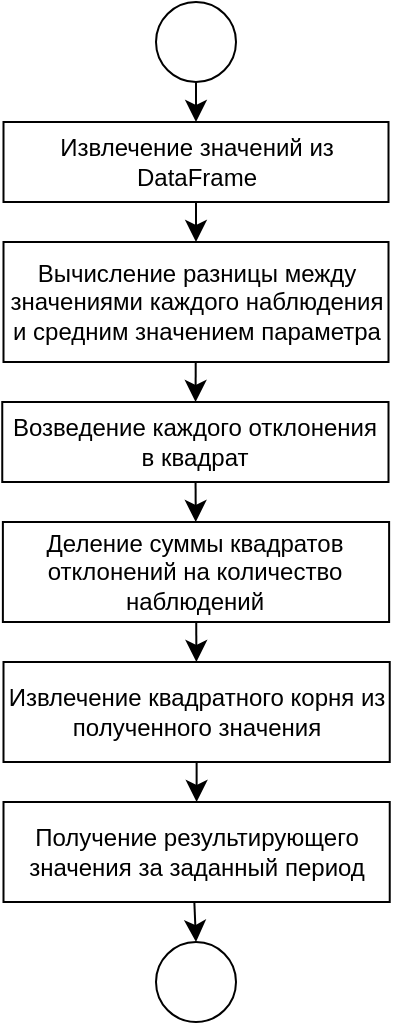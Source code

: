 <mxfile version="24.4.10" type="device">
  <diagram name="Страница — 1" id="NEs2RKFX-ALVfKXx9r6U">
    <mxGraphModel dx="522" dy="588" grid="1" gridSize="10" guides="1" tooltips="1" connect="1" arrows="1" fold="1" page="1" pageScale="1" pageWidth="827" pageHeight="1169" math="0" shadow="0">
      <root>
        <mxCell id="0" />
        <mxCell id="1" parent="0" />
        <mxCell id="Zm6vWRogxW96yN8QFr-W-1" style="edgeStyle=none;curved=1;rounded=0;orthogonalLoop=1;jettySize=auto;html=1;fontSize=12;startSize=8;endSize=8;" edge="1" parent="1" source="Zm6vWRogxW96yN8QFr-W-2" target="Zm6vWRogxW96yN8QFr-W-4">
          <mxGeometry relative="1" as="geometry" />
        </mxCell>
        <mxCell id="Zm6vWRogxW96yN8QFr-W-2" value="" style="ellipse;whiteSpace=wrap;html=1;aspect=fixed;" vertex="1" parent="1">
          <mxGeometry x="160" y="40" width="40" height="40" as="geometry" />
        </mxCell>
        <mxCell id="Zm6vWRogxW96yN8QFr-W-3" style="edgeStyle=none;curved=1;rounded=0;orthogonalLoop=1;jettySize=auto;html=1;fontSize=12;startSize=8;endSize=8;entryX=0.5;entryY=0;entryDx=0;entryDy=0;exitX=0.5;exitY=1;exitDx=0;exitDy=0;" edge="1" parent="1" source="Zm6vWRogxW96yN8QFr-W-4" target="Zm6vWRogxW96yN8QFr-W-6">
          <mxGeometry relative="1" as="geometry" />
        </mxCell>
        <mxCell id="Zm6vWRogxW96yN8QFr-W-4" value="Извлечение значений из DataFrame" style="rounded=0;whiteSpace=wrap;html=1;" vertex="1" parent="1">
          <mxGeometry x="83.75" y="100" width="192.5" height="40" as="geometry" />
        </mxCell>
        <mxCell id="Zm6vWRogxW96yN8QFr-W-5" style="edgeStyle=none;curved=1;rounded=0;orthogonalLoop=1;jettySize=auto;html=1;fontSize=12;startSize=8;endSize=8;" edge="1" parent="1" source="Zm6vWRogxW96yN8QFr-W-6" target="Zm6vWRogxW96yN8QFr-W-8">
          <mxGeometry relative="1" as="geometry" />
        </mxCell>
        <mxCell id="Zm6vWRogxW96yN8QFr-W-6" value="Вычисление разницы между значениями каждого наблюдения и средним значением параметра" style="rounded=0;whiteSpace=wrap;html=1;" vertex="1" parent="1">
          <mxGeometry x="83.75" y="160" width="192.5" height="60" as="geometry" />
        </mxCell>
        <mxCell id="Zm6vWRogxW96yN8QFr-W-14" style="edgeStyle=none;curved=1;rounded=0;orthogonalLoop=1;jettySize=auto;html=1;fontSize=12;startSize=8;endSize=8;" edge="1" parent="1" source="Zm6vWRogxW96yN8QFr-W-8" target="Zm6vWRogxW96yN8QFr-W-13">
          <mxGeometry relative="1" as="geometry" />
        </mxCell>
        <mxCell id="Zm6vWRogxW96yN8QFr-W-8" value="Возведение каждого отклонения в квадрат" style="rounded=0;whiteSpace=wrap;html=1;" vertex="1" parent="1">
          <mxGeometry x="83.13" y="240" width="193.12" height="40" as="geometry" />
        </mxCell>
        <mxCell id="Zm6vWRogxW96yN8QFr-W-9" style="edgeStyle=none;curved=1;rounded=0;orthogonalLoop=1;jettySize=auto;html=1;entryX=0.5;entryY=0;entryDx=0;entryDy=0;fontSize=12;startSize=8;endSize=8;" edge="1" parent="1" target="Zm6vWRogxW96yN8QFr-W-11">
          <mxGeometry relative="1" as="geometry">
            <mxPoint x="179.167" y="490" as="sourcePoint" />
          </mxGeometry>
        </mxCell>
        <mxCell id="Zm6vWRogxW96yN8QFr-W-11" value="" style="ellipse;whiteSpace=wrap;html=1;aspect=fixed;" vertex="1" parent="1">
          <mxGeometry x="160" y="510" width="40" height="40" as="geometry" />
        </mxCell>
        <mxCell id="Zm6vWRogxW96yN8QFr-W-16" style="edgeStyle=none;curved=1;rounded=0;orthogonalLoop=1;jettySize=auto;html=1;fontSize=12;startSize=8;endSize=8;" edge="1" parent="1" source="Zm6vWRogxW96yN8QFr-W-13" target="Zm6vWRogxW96yN8QFr-W-15">
          <mxGeometry relative="1" as="geometry" />
        </mxCell>
        <mxCell id="Zm6vWRogxW96yN8QFr-W-13" value="Деление суммы квадратов отклонений на количество наблюдений" style="rounded=0;whiteSpace=wrap;html=1;" vertex="1" parent="1">
          <mxGeometry x="83.44" y="300" width="193.12" height="50" as="geometry" />
        </mxCell>
        <mxCell id="Zm6vWRogxW96yN8QFr-W-18" style="edgeStyle=none;curved=1;rounded=0;orthogonalLoop=1;jettySize=auto;html=1;fontSize=12;startSize=8;endSize=8;" edge="1" parent="1" source="Zm6vWRogxW96yN8QFr-W-15" target="Zm6vWRogxW96yN8QFr-W-17">
          <mxGeometry relative="1" as="geometry" />
        </mxCell>
        <mxCell id="Zm6vWRogxW96yN8QFr-W-15" value="Извлечение квадратного корня из полученного значения" style="rounded=0;whiteSpace=wrap;html=1;" vertex="1" parent="1">
          <mxGeometry x="83.75" y="370" width="193.12" height="50" as="geometry" />
        </mxCell>
        <mxCell id="Zm6vWRogxW96yN8QFr-W-17" value="Получение результирующего значения за заданный период" style="rounded=0;whiteSpace=wrap;html=1;" vertex="1" parent="1">
          <mxGeometry x="83.75" y="440" width="193.12" height="50" as="geometry" />
        </mxCell>
      </root>
    </mxGraphModel>
  </diagram>
</mxfile>
